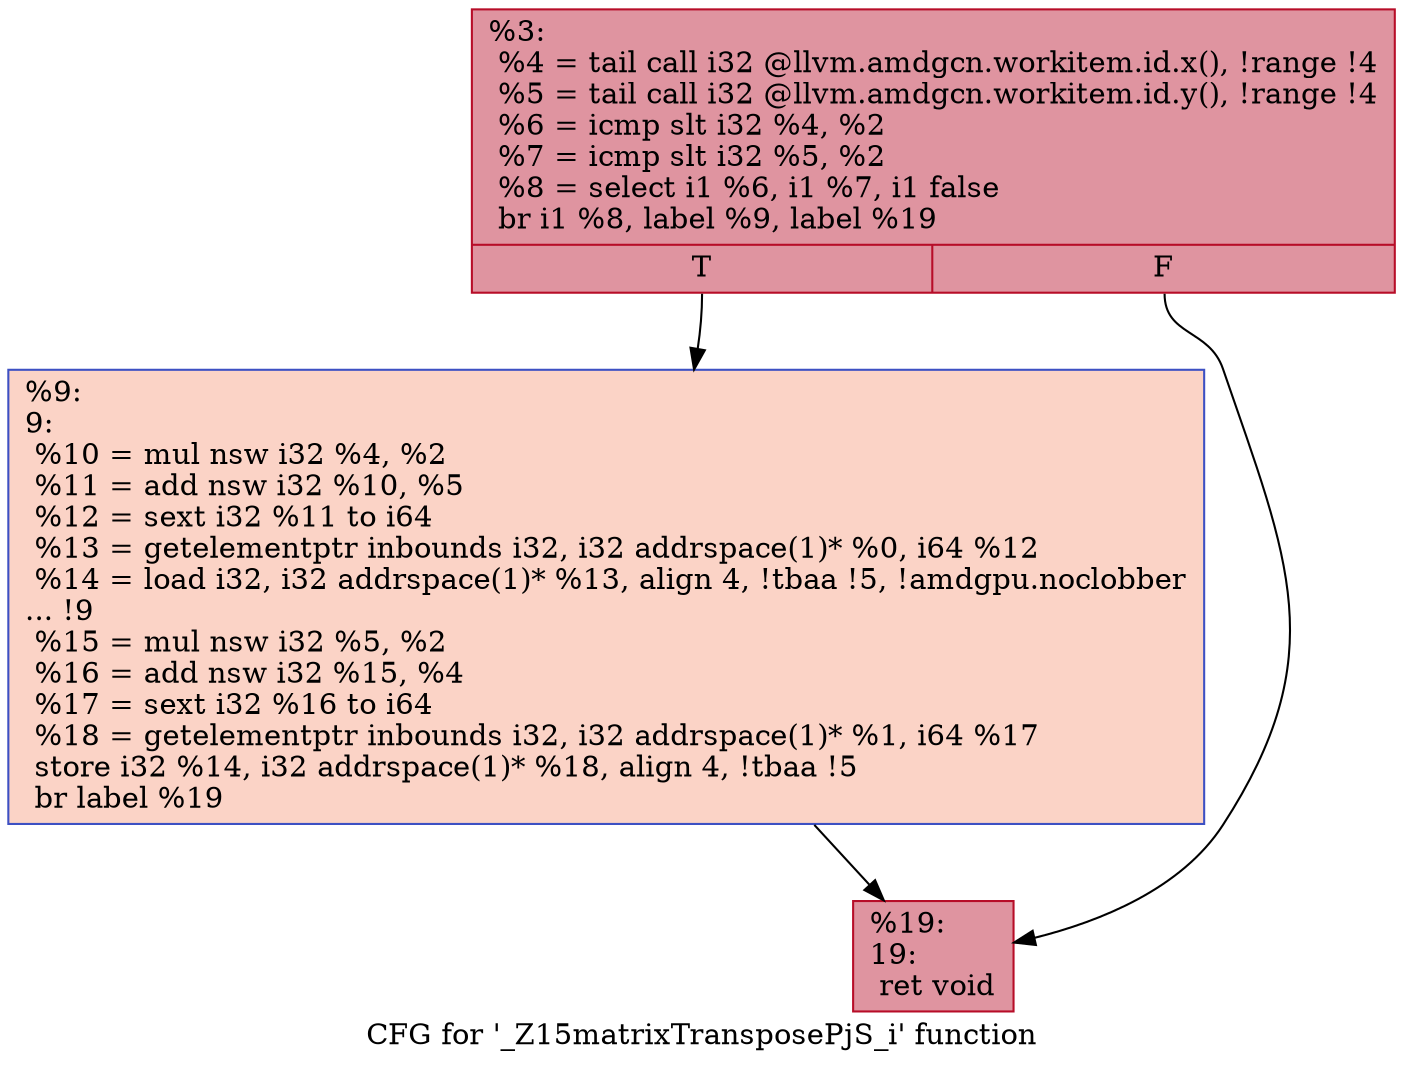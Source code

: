 digraph "CFG for '_Z15matrixTransposePjS_i' function" {
	label="CFG for '_Z15matrixTransposePjS_i' function";

	Node0x4aebeb0 [shape=record,color="#b70d28ff", style=filled, fillcolor="#b70d2870",label="{%3:\l  %4 = tail call i32 @llvm.amdgcn.workitem.id.x(), !range !4\l  %5 = tail call i32 @llvm.amdgcn.workitem.id.y(), !range !4\l  %6 = icmp slt i32 %4, %2\l  %7 = icmp slt i32 %5, %2\l  %8 = select i1 %6, i1 %7, i1 false\l  br i1 %8, label %9, label %19\l|{<s0>T|<s1>F}}"];
	Node0x4aebeb0:s0 -> Node0x4aecc40;
	Node0x4aebeb0:s1 -> Node0x4aedd30;
	Node0x4aecc40 [shape=record,color="#3d50c3ff", style=filled, fillcolor="#f59c7d70",label="{%9:\l9:                                                \l  %10 = mul nsw i32 %4, %2\l  %11 = add nsw i32 %10, %5\l  %12 = sext i32 %11 to i64\l  %13 = getelementptr inbounds i32, i32 addrspace(1)* %0, i64 %12\l  %14 = load i32, i32 addrspace(1)* %13, align 4, !tbaa !5, !amdgpu.noclobber\l... !9\l  %15 = mul nsw i32 %5, %2\l  %16 = add nsw i32 %15, %4\l  %17 = sext i32 %16 to i64\l  %18 = getelementptr inbounds i32, i32 addrspace(1)* %1, i64 %17\l  store i32 %14, i32 addrspace(1)* %18, align 4, !tbaa !5\l  br label %19\l}"];
	Node0x4aecc40 -> Node0x4aedd30;
	Node0x4aedd30 [shape=record,color="#b70d28ff", style=filled, fillcolor="#b70d2870",label="{%19:\l19:                                               \l  ret void\l}"];
}
